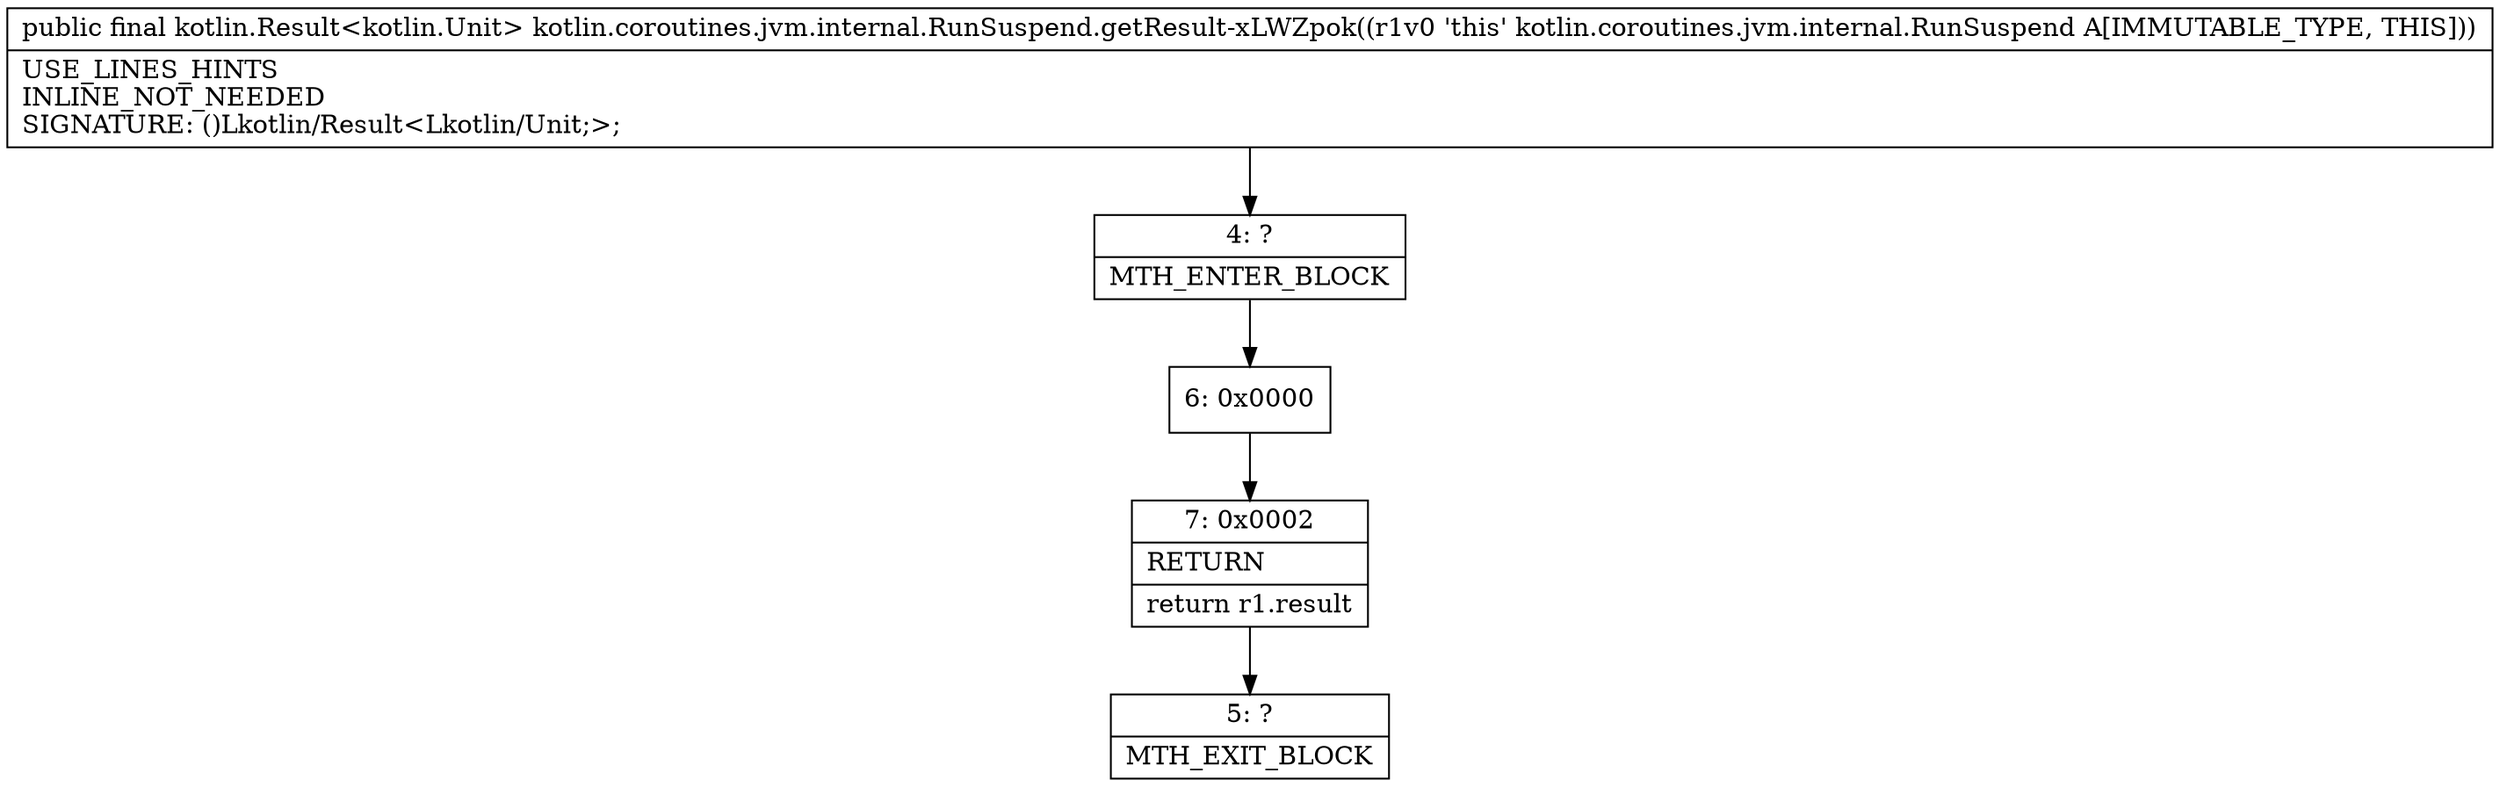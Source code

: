 digraph "CFG forkotlin.coroutines.jvm.internal.RunSuspend.getResult\-xLWZpok()Lkotlin\/Result;" {
Node_4 [shape=record,label="{4\:\ ?|MTH_ENTER_BLOCK\l}"];
Node_6 [shape=record,label="{6\:\ 0x0000}"];
Node_7 [shape=record,label="{7\:\ 0x0002|RETURN\l|return r1.result\l}"];
Node_5 [shape=record,label="{5\:\ ?|MTH_EXIT_BLOCK\l}"];
MethodNode[shape=record,label="{public final kotlin.Result\<kotlin.Unit\> kotlin.coroutines.jvm.internal.RunSuspend.getResult\-xLWZpok((r1v0 'this' kotlin.coroutines.jvm.internal.RunSuspend A[IMMUTABLE_TYPE, THIS]))  | USE_LINES_HINTS\lINLINE_NOT_NEEDED\lSIGNATURE: ()Lkotlin\/Result\<Lkotlin\/Unit;\>;\l}"];
MethodNode -> Node_4;Node_4 -> Node_6;
Node_6 -> Node_7;
Node_7 -> Node_5;
}

